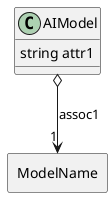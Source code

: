 @startuml

class "AIModel" as Model {
 string attr1

 
}

rectangle "ModelName" as ModelName {
}

Model o--> "1" ModelName : assoc1




@enduml
